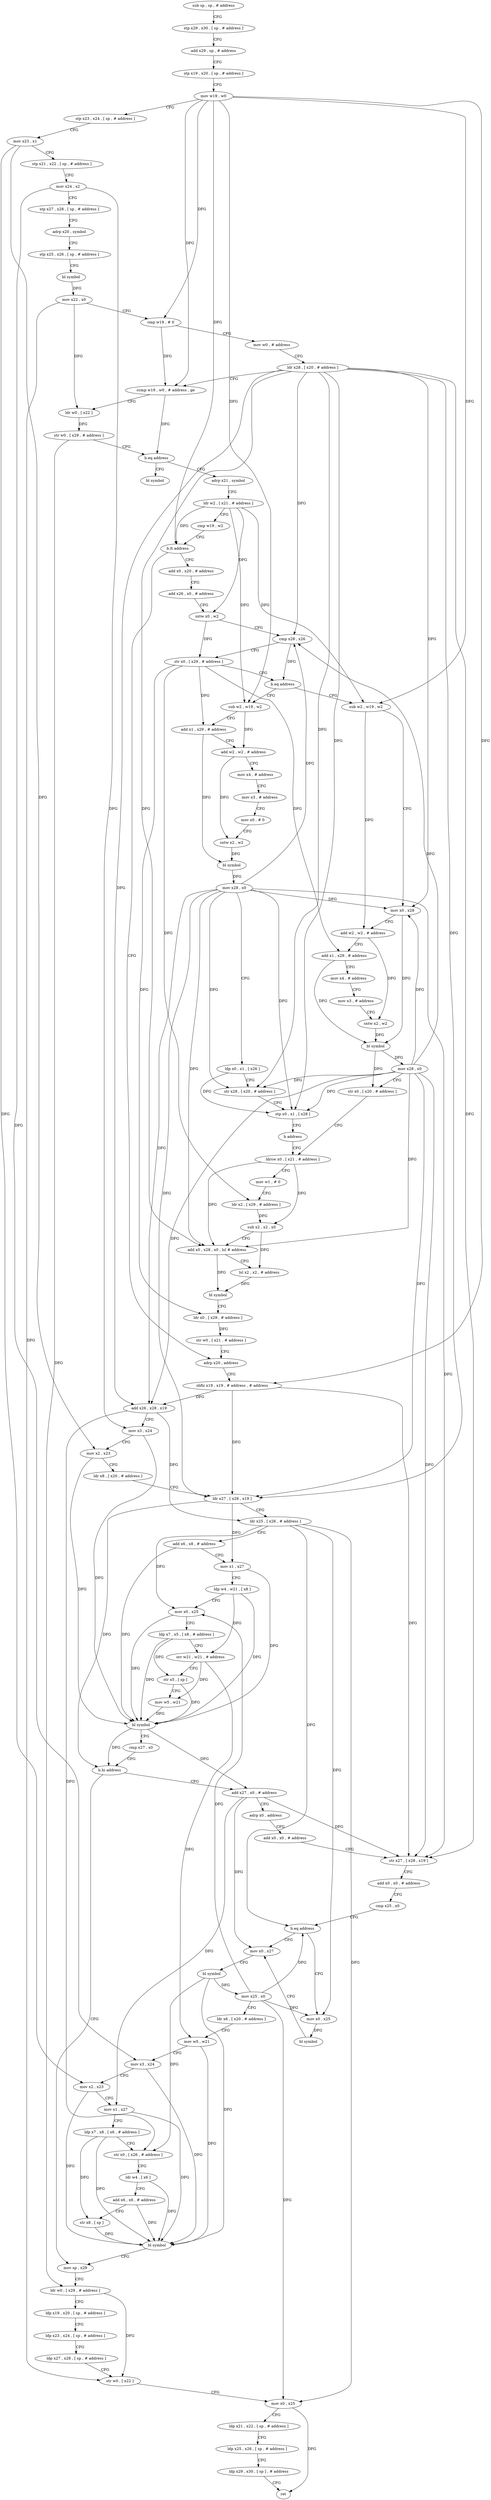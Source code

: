 digraph "func" {
"223168" [label = "sub sp , sp , # address" ]
"223172" [label = "stp x29 , x30 , [ sp , # address ]" ]
"223176" [label = "add x29 , sp , # address" ]
"223180" [label = "stp x19 , x20 , [ sp , # address ]" ]
"223184" [label = "mov w19 , w0" ]
"223188" [label = "stp x23 , x24 , [ sp , # address ]" ]
"223192" [label = "mov x23 , x1" ]
"223196" [label = "stp x21 , x22 , [ sp , # address ]" ]
"223200" [label = "mov x24 , x2" ]
"223204" [label = "stp x27 , x28 , [ sp , # address ]" ]
"223208" [label = "adrp x20 , symbol" ]
"223212" [label = "stp x25 , x26 , [ sp , # address ]" ]
"223216" [label = "bl symbol" ]
"223220" [label = "mov x22 , x0" ]
"223224" [label = "cmp w19 , # 0" ]
"223228" [label = "mov w0 , # address" ]
"223232" [label = "ldr x28 , [ x20 , # address ]" ]
"223236" [label = "ccmp w19 , w0 , # address , ge" ]
"223240" [label = "ldr w0 , [ x22 ]" ]
"223244" [label = "str w0 , [ x29 , # address ]" ]
"223248" [label = "b.eq address" ]
"223636" [label = "bl symbol" ]
"223252" [label = "adrp x21 , symbol" ]
"223256" [label = "ldr w2 , [ x21 , # address ]" ]
"223260" [label = "cmp w19 , w2" ]
"223264" [label = "b.lt address" ]
"223368" [label = "adrp x20 , address" ]
"223268" [label = "add x0 , x20 , # address" ]
"223372" [label = "sbfiz x19 , x19 , # address , # address" ]
"223376" [label = "add x26 , x28 , x19" ]
"223380" [label = "mov x3 , x24" ]
"223384" [label = "mov x2 , x23" ]
"223388" [label = "ldr x8 , [ x20 , # address ]" ]
"223392" [label = "ldr x27 , [ x28 , x19 ]" ]
"223396" [label = "ldr x25 , [ x26 , # address ]" ]
"223400" [label = "add x6 , x8 , # address" ]
"223404" [label = "mov x1 , x27" ]
"223408" [label = "ldp w4 , w21 , [ x8 ]" ]
"223412" [label = "mov x0 , x25" ]
"223416" [label = "ldp x7 , x5 , [ x8 , # address ]" ]
"223420" [label = "orr w21 , w21 , # address" ]
"223424" [label = "str x5 , [ sp ]" ]
"223428" [label = "mov w5 , w21" ]
"223432" [label = "bl symbol" ]
"223436" [label = "cmp x27 , x0" ]
"223440" [label = "b.hi address" ]
"223536" [label = "mov sp , x29" ]
"223444" [label = "add x27 , x0 , # address" ]
"223272" [label = "add x26 , x0 , # address" ]
"223276" [label = "sxtw x0 , w2" ]
"223280" [label = "cmp x28 , x26" ]
"223284" [label = "str x0 , [ x29 , # address ]" ]
"223288" [label = "b.eq address" ]
"223584" [label = "sub w2 , w19 , w2" ]
"223292" [label = "sub w2 , w19 , w2" ]
"223540" [label = "ldr w0 , [ x29 , # address ]" ]
"223544" [label = "ldp x19 , x20 , [ sp , # address ]" ]
"223548" [label = "ldp x23 , x24 , [ sp , # address ]" ]
"223552" [label = "ldp x27 , x28 , [ sp , # address ]" ]
"223556" [label = "str w0 , [ x22 ]" ]
"223560" [label = "mov x0 , x25" ]
"223564" [label = "ldp x21 , x22 , [ sp , # address ]" ]
"223568" [label = "ldp x25 , x26 , [ sp , # address ]" ]
"223572" [label = "ldp x29 , x30 , [ sp ] , # address" ]
"223576" [label = "ret" ]
"223448" [label = "adrp x0 , address" ]
"223452" [label = "add x0 , x0 , # address" ]
"223456" [label = "str x27 , [ x28 , x19 ]" ]
"223460" [label = "add x0 , x0 , # address" ]
"223464" [label = "cmp x25 , x0" ]
"223468" [label = "b.eq address" ]
"223480" [label = "mov x0 , x27" ]
"223472" [label = "mov x0 , x25" ]
"223588" [label = "add x1 , x29 , # address" ]
"223592" [label = "add w2 , w2 , # address" ]
"223596" [label = "mov x4 , # address" ]
"223600" [label = "mov x3 , # address" ]
"223604" [label = "mov x0 , # 0" ]
"223608" [label = "sxtw x2 , w2" ]
"223612" [label = "bl symbol" ]
"223616" [label = "mov x28 , x0" ]
"223620" [label = "ldp x0 , x1 , [ x26 ]" ]
"223624" [label = "str x28 , [ x20 , # address ]" ]
"223628" [label = "stp x0 , x1 , [ x28 ]" ]
"223632" [label = "b address" ]
"223332" [label = "ldrsw x0 , [ x21 , # address ]" ]
"223296" [label = "mov x0 , x28" ]
"223300" [label = "add w2 , w2 , # address" ]
"223304" [label = "add x1 , x29 , # address" ]
"223308" [label = "mov x4 , # address" ]
"223312" [label = "mov x3 , # address" ]
"223316" [label = "sxtw x2 , w2" ]
"223320" [label = "bl symbol" ]
"223324" [label = "mov x28 , x0" ]
"223328" [label = "str x0 , [ x20 , # address ]" ]
"223484" [label = "bl symbol" ]
"223488" [label = "mov x25 , x0" ]
"223492" [label = "ldr x6 , [ x20 , # address ]" ]
"223496" [label = "mov w5 , w21" ]
"223500" [label = "mov x3 , x24" ]
"223504" [label = "mov x2 , x23" ]
"223508" [label = "mov x1 , x27" ]
"223512" [label = "ldp x7 , x8 , [ x6 , # address ]" ]
"223516" [label = "str x0 , [ x26 , # address ]" ]
"223520" [label = "ldr w4 , [ x6 ]" ]
"223524" [label = "add x6 , x6 , # address" ]
"223528" [label = "str x8 , [ sp ]" ]
"223532" [label = "bl symbol" ]
"223476" [label = "bl symbol" ]
"223336" [label = "mov w1 , # 0" ]
"223340" [label = "ldr x2 , [ x29 , # address ]" ]
"223344" [label = "sub x2 , x2 , x0" ]
"223348" [label = "add x0 , x28 , x0 , lsl # address" ]
"223352" [label = "lsl x2 , x2 , # address" ]
"223356" [label = "bl symbol" ]
"223360" [label = "ldr x0 , [ x29 , # address ]" ]
"223364" [label = "str w0 , [ x21 , # address ]" ]
"223168" -> "223172" [ label = "CFG" ]
"223172" -> "223176" [ label = "CFG" ]
"223176" -> "223180" [ label = "CFG" ]
"223180" -> "223184" [ label = "CFG" ]
"223184" -> "223188" [ label = "CFG" ]
"223184" -> "223224" [ label = "DFG" ]
"223184" -> "223236" [ label = "DFG" ]
"223184" -> "223264" [ label = "DFG" ]
"223184" -> "223372" [ label = "DFG" ]
"223184" -> "223584" [ label = "DFG" ]
"223184" -> "223292" [ label = "DFG" ]
"223188" -> "223192" [ label = "CFG" ]
"223192" -> "223196" [ label = "CFG" ]
"223192" -> "223384" [ label = "DFG" ]
"223192" -> "223504" [ label = "DFG" ]
"223196" -> "223200" [ label = "CFG" ]
"223200" -> "223204" [ label = "CFG" ]
"223200" -> "223380" [ label = "DFG" ]
"223200" -> "223500" [ label = "DFG" ]
"223204" -> "223208" [ label = "CFG" ]
"223208" -> "223212" [ label = "CFG" ]
"223212" -> "223216" [ label = "CFG" ]
"223216" -> "223220" [ label = "DFG" ]
"223220" -> "223224" [ label = "CFG" ]
"223220" -> "223240" [ label = "DFG" ]
"223220" -> "223556" [ label = "DFG" ]
"223224" -> "223228" [ label = "CFG" ]
"223224" -> "223236" [ label = "DFG" ]
"223228" -> "223232" [ label = "CFG" ]
"223232" -> "223236" [ label = "CFG" ]
"223232" -> "223376" [ label = "DFG" ]
"223232" -> "223392" [ label = "DFG" ]
"223232" -> "223280" [ label = "DFG" ]
"223232" -> "223456" [ label = "DFG" ]
"223232" -> "223624" [ label = "DFG" ]
"223232" -> "223628" [ label = "DFG" ]
"223232" -> "223296" [ label = "DFG" ]
"223232" -> "223348" [ label = "DFG" ]
"223236" -> "223240" [ label = "CFG" ]
"223236" -> "223248" [ label = "DFG" ]
"223240" -> "223244" [ label = "DFG" ]
"223244" -> "223248" [ label = "CFG" ]
"223244" -> "223540" [ label = "DFG" ]
"223248" -> "223636" [ label = "CFG" ]
"223248" -> "223252" [ label = "CFG" ]
"223252" -> "223256" [ label = "CFG" ]
"223256" -> "223260" [ label = "CFG" ]
"223256" -> "223264" [ label = "DFG" ]
"223256" -> "223276" [ label = "DFG" ]
"223256" -> "223584" [ label = "DFG" ]
"223256" -> "223292" [ label = "DFG" ]
"223260" -> "223264" [ label = "CFG" ]
"223264" -> "223368" [ label = "CFG" ]
"223264" -> "223268" [ label = "CFG" ]
"223368" -> "223372" [ label = "CFG" ]
"223268" -> "223272" [ label = "CFG" ]
"223372" -> "223376" [ label = "DFG" ]
"223372" -> "223392" [ label = "DFG" ]
"223372" -> "223456" [ label = "DFG" ]
"223376" -> "223380" [ label = "CFG" ]
"223376" -> "223396" [ label = "DFG" ]
"223376" -> "223516" [ label = "DFG" ]
"223380" -> "223384" [ label = "CFG" ]
"223380" -> "223432" [ label = "DFG" ]
"223384" -> "223388" [ label = "CFG" ]
"223384" -> "223432" [ label = "DFG" ]
"223388" -> "223392" [ label = "CFG" ]
"223392" -> "223396" [ label = "CFG" ]
"223392" -> "223404" [ label = "DFG" ]
"223392" -> "223440" [ label = "DFG" ]
"223396" -> "223400" [ label = "CFG" ]
"223396" -> "223412" [ label = "DFG" ]
"223396" -> "223560" [ label = "DFG" ]
"223396" -> "223468" [ label = "DFG" ]
"223396" -> "223472" [ label = "DFG" ]
"223400" -> "223404" [ label = "CFG" ]
"223400" -> "223432" [ label = "DFG" ]
"223404" -> "223408" [ label = "CFG" ]
"223404" -> "223432" [ label = "DFG" ]
"223408" -> "223412" [ label = "CFG" ]
"223408" -> "223432" [ label = "DFG" ]
"223408" -> "223420" [ label = "DFG" ]
"223412" -> "223416" [ label = "CFG" ]
"223412" -> "223432" [ label = "DFG" ]
"223416" -> "223420" [ label = "CFG" ]
"223416" -> "223432" [ label = "DFG" ]
"223416" -> "223424" [ label = "DFG" ]
"223420" -> "223424" [ label = "CFG" ]
"223420" -> "223428" [ label = "DFG" ]
"223420" -> "223496" [ label = "DFG" ]
"223424" -> "223428" [ label = "CFG" ]
"223424" -> "223432" [ label = "DFG" ]
"223428" -> "223432" [ label = "DFG" ]
"223432" -> "223436" [ label = "CFG" ]
"223432" -> "223440" [ label = "DFG" ]
"223432" -> "223444" [ label = "DFG" ]
"223436" -> "223440" [ label = "CFG" ]
"223440" -> "223536" [ label = "CFG" ]
"223440" -> "223444" [ label = "CFG" ]
"223536" -> "223540" [ label = "CFG" ]
"223444" -> "223448" [ label = "CFG" ]
"223444" -> "223456" [ label = "DFG" ]
"223444" -> "223480" [ label = "DFG" ]
"223444" -> "223508" [ label = "DFG" ]
"223272" -> "223276" [ label = "CFG" ]
"223276" -> "223280" [ label = "CFG" ]
"223276" -> "223284" [ label = "DFG" ]
"223280" -> "223284" [ label = "CFG" ]
"223280" -> "223288" [ label = "DFG" ]
"223284" -> "223288" [ label = "CFG" ]
"223284" -> "223340" [ label = "DFG" ]
"223284" -> "223360" [ label = "DFG" ]
"223284" -> "223588" [ label = "DFG" ]
"223284" -> "223304" [ label = "DFG" ]
"223288" -> "223584" [ label = "CFG" ]
"223288" -> "223292" [ label = "CFG" ]
"223584" -> "223588" [ label = "CFG" ]
"223584" -> "223592" [ label = "DFG" ]
"223292" -> "223296" [ label = "CFG" ]
"223292" -> "223300" [ label = "DFG" ]
"223540" -> "223544" [ label = "CFG" ]
"223540" -> "223556" [ label = "DFG" ]
"223544" -> "223548" [ label = "CFG" ]
"223548" -> "223552" [ label = "CFG" ]
"223552" -> "223556" [ label = "CFG" ]
"223556" -> "223560" [ label = "CFG" ]
"223560" -> "223564" [ label = "CFG" ]
"223560" -> "223576" [ label = "DFG" ]
"223564" -> "223568" [ label = "CFG" ]
"223568" -> "223572" [ label = "CFG" ]
"223572" -> "223576" [ label = "CFG" ]
"223448" -> "223452" [ label = "CFG" ]
"223452" -> "223456" [ label = "CFG" ]
"223456" -> "223460" [ label = "CFG" ]
"223460" -> "223464" [ label = "CFG" ]
"223464" -> "223468" [ label = "CFG" ]
"223468" -> "223480" [ label = "CFG" ]
"223468" -> "223472" [ label = "CFG" ]
"223480" -> "223484" [ label = "CFG" ]
"223472" -> "223476" [ label = "DFG" ]
"223588" -> "223592" [ label = "CFG" ]
"223588" -> "223612" [ label = "DFG" ]
"223592" -> "223596" [ label = "CFG" ]
"223592" -> "223608" [ label = "DFG" ]
"223596" -> "223600" [ label = "CFG" ]
"223600" -> "223604" [ label = "CFG" ]
"223604" -> "223608" [ label = "CFG" ]
"223608" -> "223612" [ label = "DFG" ]
"223612" -> "223616" [ label = "DFG" ]
"223616" -> "223620" [ label = "CFG" ]
"223616" -> "223280" [ label = "DFG" ]
"223616" -> "223376" [ label = "DFG" ]
"223616" -> "223392" [ label = "DFG" ]
"223616" -> "223456" [ label = "DFG" ]
"223616" -> "223624" [ label = "DFG" ]
"223616" -> "223628" [ label = "DFG" ]
"223616" -> "223296" [ label = "DFG" ]
"223616" -> "223348" [ label = "DFG" ]
"223620" -> "223624" [ label = "CFG" ]
"223620" -> "223628" [ label = "DFG" ]
"223624" -> "223628" [ label = "CFG" ]
"223628" -> "223632" [ label = "CFG" ]
"223632" -> "223332" [ label = "CFG" ]
"223332" -> "223336" [ label = "CFG" ]
"223332" -> "223344" [ label = "DFG" ]
"223332" -> "223348" [ label = "DFG" ]
"223296" -> "223300" [ label = "CFG" ]
"223296" -> "223320" [ label = "DFG" ]
"223300" -> "223304" [ label = "CFG" ]
"223300" -> "223316" [ label = "DFG" ]
"223304" -> "223308" [ label = "CFG" ]
"223304" -> "223320" [ label = "DFG" ]
"223308" -> "223312" [ label = "CFG" ]
"223312" -> "223316" [ label = "CFG" ]
"223316" -> "223320" [ label = "DFG" ]
"223320" -> "223324" [ label = "DFG" ]
"223320" -> "223328" [ label = "DFG" ]
"223324" -> "223328" [ label = "CFG" ]
"223324" -> "223280" [ label = "DFG" ]
"223324" -> "223624" [ label = "DFG" ]
"223324" -> "223296" [ label = "DFG" ]
"223324" -> "223376" [ label = "DFG" ]
"223324" -> "223392" [ label = "DFG" ]
"223324" -> "223456" [ label = "DFG" ]
"223324" -> "223628" [ label = "DFG" ]
"223324" -> "223348" [ label = "DFG" ]
"223328" -> "223332" [ label = "CFG" ]
"223484" -> "223488" [ label = "DFG" ]
"223484" -> "223516" [ label = "DFG" ]
"223484" -> "223532" [ label = "DFG" ]
"223488" -> "223492" [ label = "CFG" ]
"223488" -> "223412" [ label = "DFG" ]
"223488" -> "223560" [ label = "DFG" ]
"223488" -> "223468" [ label = "DFG" ]
"223488" -> "223472" [ label = "DFG" ]
"223492" -> "223496" [ label = "CFG" ]
"223496" -> "223500" [ label = "CFG" ]
"223496" -> "223532" [ label = "DFG" ]
"223500" -> "223504" [ label = "CFG" ]
"223500" -> "223532" [ label = "DFG" ]
"223504" -> "223508" [ label = "CFG" ]
"223504" -> "223532" [ label = "DFG" ]
"223508" -> "223512" [ label = "CFG" ]
"223508" -> "223532" [ label = "DFG" ]
"223512" -> "223516" [ label = "CFG" ]
"223512" -> "223532" [ label = "DFG" ]
"223512" -> "223528" [ label = "DFG" ]
"223516" -> "223520" [ label = "CFG" ]
"223520" -> "223524" [ label = "CFG" ]
"223520" -> "223532" [ label = "DFG" ]
"223524" -> "223528" [ label = "CFG" ]
"223524" -> "223532" [ label = "DFG" ]
"223528" -> "223532" [ label = "DFG" ]
"223532" -> "223536" [ label = "CFG" ]
"223476" -> "223480" [ label = "CFG" ]
"223336" -> "223340" [ label = "CFG" ]
"223340" -> "223344" [ label = "DFG" ]
"223344" -> "223348" [ label = "CFG" ]
"223344" -> "223352" [ label = "DFG" ]
"223348" -> "223352" [ label = "CFG" ]
"223348" -> "223356" [ label = "DFG" ]
"223352" -> "223356" [ label = "DFG" ]
"223356" -> "223360" [ label = "CFG" ]
"223360" -> "223364" [ label = "DFG" ]
"223364" -> "223368" [ label = "CFG" ]
}
